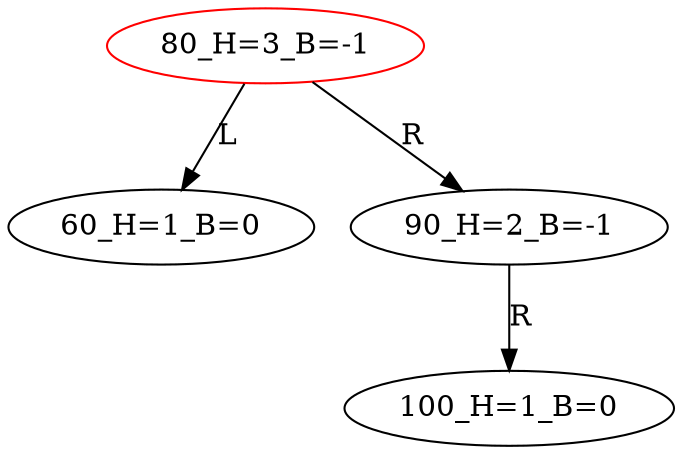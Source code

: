 digraph BiTreeDelete {
"80_H=3_B=-1" -> {"60_H=1_B=0"} [label="L"]
"80_H=3_B=-1" -> {"90_H=2_B=-1"} [label="R"]
"90_H=2_B=-1" -> {"100_H=1_B=0"} [label="R"]
"80_H=3_B=-1" [color=red]
"60_H=1_B=0"
"90_H=2_B=-1"
"100_H=1_B=0"
}
